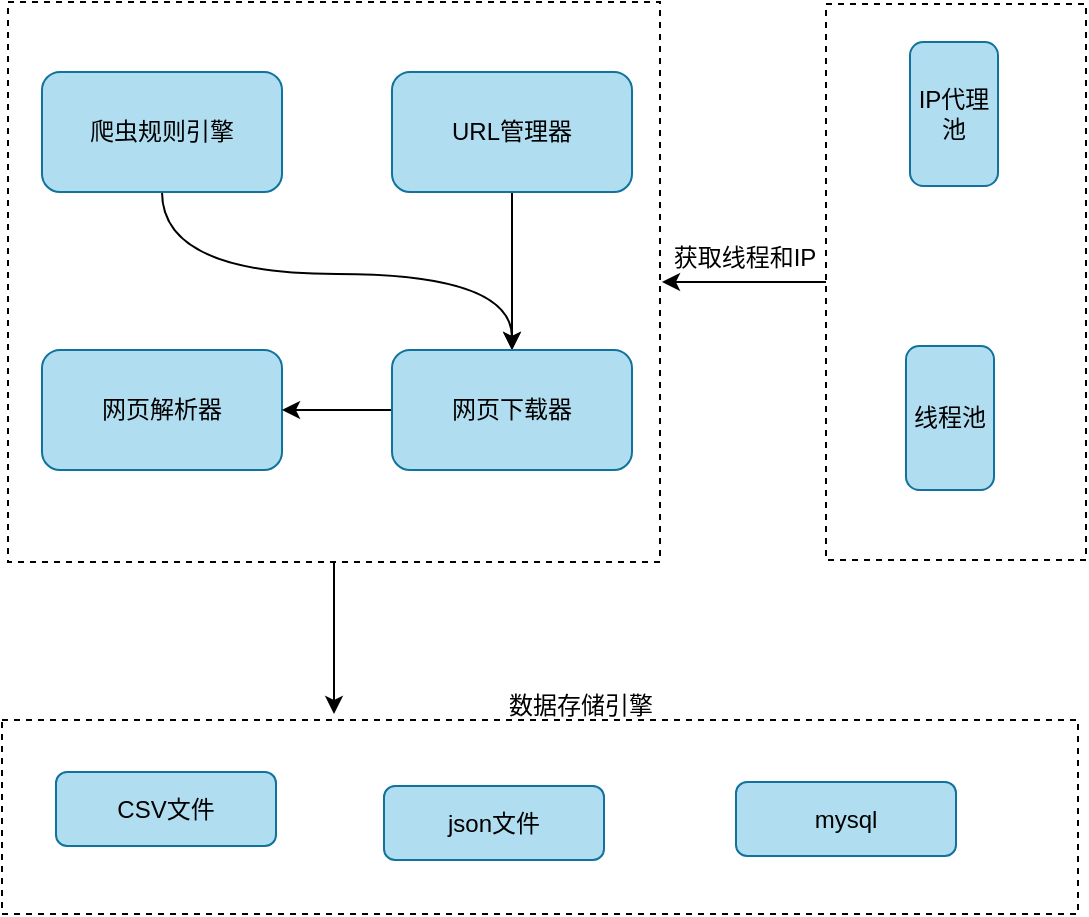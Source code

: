 <mxfile version="20.5.1" type="github">
  <diagram id="faTMAzA_8DKJSXqQvikQ" name="第 1 页">
    <mxGraphModel dx="1422" dy="752" grid="0" gridSize="10" guides="1" tooltips="1" connect="1" arrows="1" fold="1" page="1" pageScale="1" pageWidth="827" pageHeight="1169" math="0" shadow="0">
      <root>
        <mxCell id="0" />
        <mxCell id="1" parent="0" />
        <mxCell id="pb0SKSZt-ZjNRUZiuOOD-28" style="edgeStyle=orthogonalEdgeStyle;curved=1;rounded=0;orthogonalLoop=1;jettySize=auto;html=1;" edge="1" parent="1" source="pb0SKSZt-ZjNRUZiuOOD-6">
          <mxGeometry relative="1" as="geometry">
            <mxPoint x="260" y="510" as="targetPoint" />
          </mxGeometry>
        </mxCell>
        <mxCell id="pb0SKSZt-ZjNRUZiuOOD-6" value="" style="rounded=0;whiteSpace=wrap;html=1;dashed=1;strokeColor=default;" vertex="1" parent="1">
          <mxGeometry x="97" y="154" width="326" height="280" as="geometry" />
        </mxCell>
        <mxCell id="pb0SKSZt-ZjNRUZiuOOD-22" style="edgeStyle=orthogonalEdgeStyle;curved=1;rounded=0;orthogonalLoop=1;jettySize=auto;html=1;" edge="1" parent="1" source="pb0SKSZt-ZjNRUZiuOOD-7" target="pb0SKSZt-ZjNRUZiuOOD-10">
          <mxGeometry relative="1" as="geometry">
            <Array as="points">
              <mxPoint x="174" y="290" />
              <mxPoint x="349" y="290" />
            </Array>
          </mxGeometry>
        </mxCell>
        <mxCell id="pb0SKSZt-ZjNRUZiuOOD-7" value="爬虫规则引擎" style="rounded=1;whiteSpace=wrap;html=1;strokeColor=#10739e;fillColor=#b1ddf0;" vertex="1" parent="1">
          <mxGeometry x="114" y="189" width="120" height="60" as="geometry" />
        </mxCell>
        <mxCell id="pb0SKSZt-ZjNRUZiuOOD-23" style="edgeStyle=orthogonalEdgeStyle;curved=1;rounded=0;orthogonalLoop=1;jettySize=auto;html=1;" edge="1" parent="1" source="pb0SKSZt-ZjNRUZiuOOD-8" target="pb0SKSZt-ZjNRUZiuOOD-10">
          <mxGeometry relative="1" as="geometry" />
        </mxCell>
        <mxCell id="pb0SKSZt-ZjNRUZiuOOD-8" value="URL管理器" style="rounded=1;whiteSpace=wrap;html=1;strokeColor=#10739e;fillColor=#b1ddf0;" vertex="1" parent="1">
          <mxGeometry x="289" y="189" width="120" height="60" as="geometry" />
        </mxCell>
        <mxCell id="pb0SKSZt-ZjNRUZiuOOD-9" value="网页解析器" style="rounded=1;whiteSpace=wrap;html=1;strokeColor=#10739e;fillColor=#b1ddf0;" vertex="1" parent="1">
          <mxGeometry x="114" y="328" width="120" height="60" as="geometry" />
        </mxCell>
        <mxCell id="pb0SKSZt-ZjNRUZiuOOD-24" style="edgeStyle=orthogonalEdgeStyle;curved=1;rounded=0;orthogonalLoop=1;jettySize=auto;html=1;" edge="1" parent="1" source="pb0SKSZt-ZjNRUZiuOOD-10" target="pb0SKSZt-ZjNRUZiuOOD-9">
          <mxGeometry relative="1" as="geometry" />
        </mxCell>
        <mxCell id="pb0SKSZt-ZjNRUZiuOOD-10" value="网页下载器" style="rounded=1;whiteSpace=wrap;html=1;strokeColor=#10739e;fillColor=#b1ddf0;" vertex="1" parent="1">
          <mxGeometry x="289" y="328" width="120" height="60" as="geometry" />
        </mxCell>
        <mxCell id="pb0SKSZt-ZjNRUZiuOOD-11" value="" style="rounded=0;whiteSpace=wrap;html=1;dashed=1;strokeColor=default;" vertex="1" parent="1">
          <mxGeometry x="94" y="513" width="538" height="97" as="geometry" />
        </mxCell>
        <mxCell id="pb0SKSZt-ZjNRUZiuOOD-12" value="CSV文件" style="rounded=1;whiteSpace=wrap;html=1;strokeColor=#10739e;fillColor=#b1ddf0;" vertex="1" parent="1">
          <mxGeometry x="121" y="539" width="110" height="37" as="geometry" />
        </mxCell>
        <mxCell id="pb0SKSZt-ZjNRUZiuOOD-13" value="json文件" style="rounded=1;whiteSpace=wrap;html=1;strokeColor=#10739e;fillColor=#b1ddf0;" vertex="1" parent="1">
          <mxGeometry x="285" y="546" width="110" height="37" as="geometry" />
        </mxCell>
        <mxCell id="pb0SKSZt-ZjNRUZiuOOD-15" value="mysql" style="rounded=1;whiteSpace=wrap;html=1;strokeColor=#10739e;fillColor=#b1ddf0;" vertex="1" parent="1">
          <mxGeometry x="461" y="544" width="110" height="37" as="geometry" />
        </mxCell>
        <mxCell id="pb0SKSZt-ZjNRUZiuOOD-25" style="edgeStyle=orthogonalEdgeStyle;curved=1;rounded=0;orthogonalLoop=1;jettySize=auto;html=1;" edge="1" parent="1" source="pb0SKSZt-ZjNRUZiuOOD-16">
          <mxGeometry relative="1" as="geometry">
            <mxPoint x="424" y="294" as="targetPoint" />
          </mxGeometry>
        </mxCell>
        <mxCell id="pb0SKSZt-ZjNRUZiuOOD-16" value="" style="rounded=0;whiteSpace=wrap;html=1;dashed=1;strokeColor=default;" vertex="1" parent="1">
          <mxGeometry x="506" y="155" width="130" height="278" as="geometry" />
        </mxCell>
        <mxCell id="pb0SKSZt-ZjNRUZiuOOD-17" value="IP代理池" style="rounded=1;whiteSpace=wrap;html=1;strokeColor=#10739e;fillColor=#b1ddf0;" vertex="1" parent="1">
          <mxGeometry x="548" y="174" width="44" height="72" as="geometry" />
        </mxCell>
        <mxCell id="pb0SKSZt-ZjNRUZiuOOD-18" value="线程池" style="rounded=1;whiteSpace=wrap;html=1;strokeColor=#10739e;fillColor=#b1ddf0;" vertex="1" parent="1">
          <mxGeometry x="546" y="326" width="44" height="72" as="geometry" />
        </mxCell>
        <mxCell id="pb0SKSZt-ZjNRUZiuOOD-26" value="获取线程和IP" style="text;html=1;resizable=0;autosize=1;align=center;verticalAlign=middle;points=[];fillColor=none;strokeColor=none;rounded=0;" vertex="1" parent="1">
          <mxGeometry x="420" y="269" width="89" height="26" as="geometry" />
        </mxCell>
        <mxCell id="pb0SKSZt-ZjNRUZiuOOD-29" value="数据存储引擎" style="text;html=1;resizable=0;autosize=1;align=center;verticalAlign=middle;points=[];fillColor=none;strokeColor=none;rounded=0;fontFamily=Times New Roman;" vertex="1" parent="1">
          <mxGeometry x="338" y="493" width="90" height="26" as="geometry" />
        </mxCell>
      </root>
    </mxGraphModel>
  </diagram>
</mxfile>
